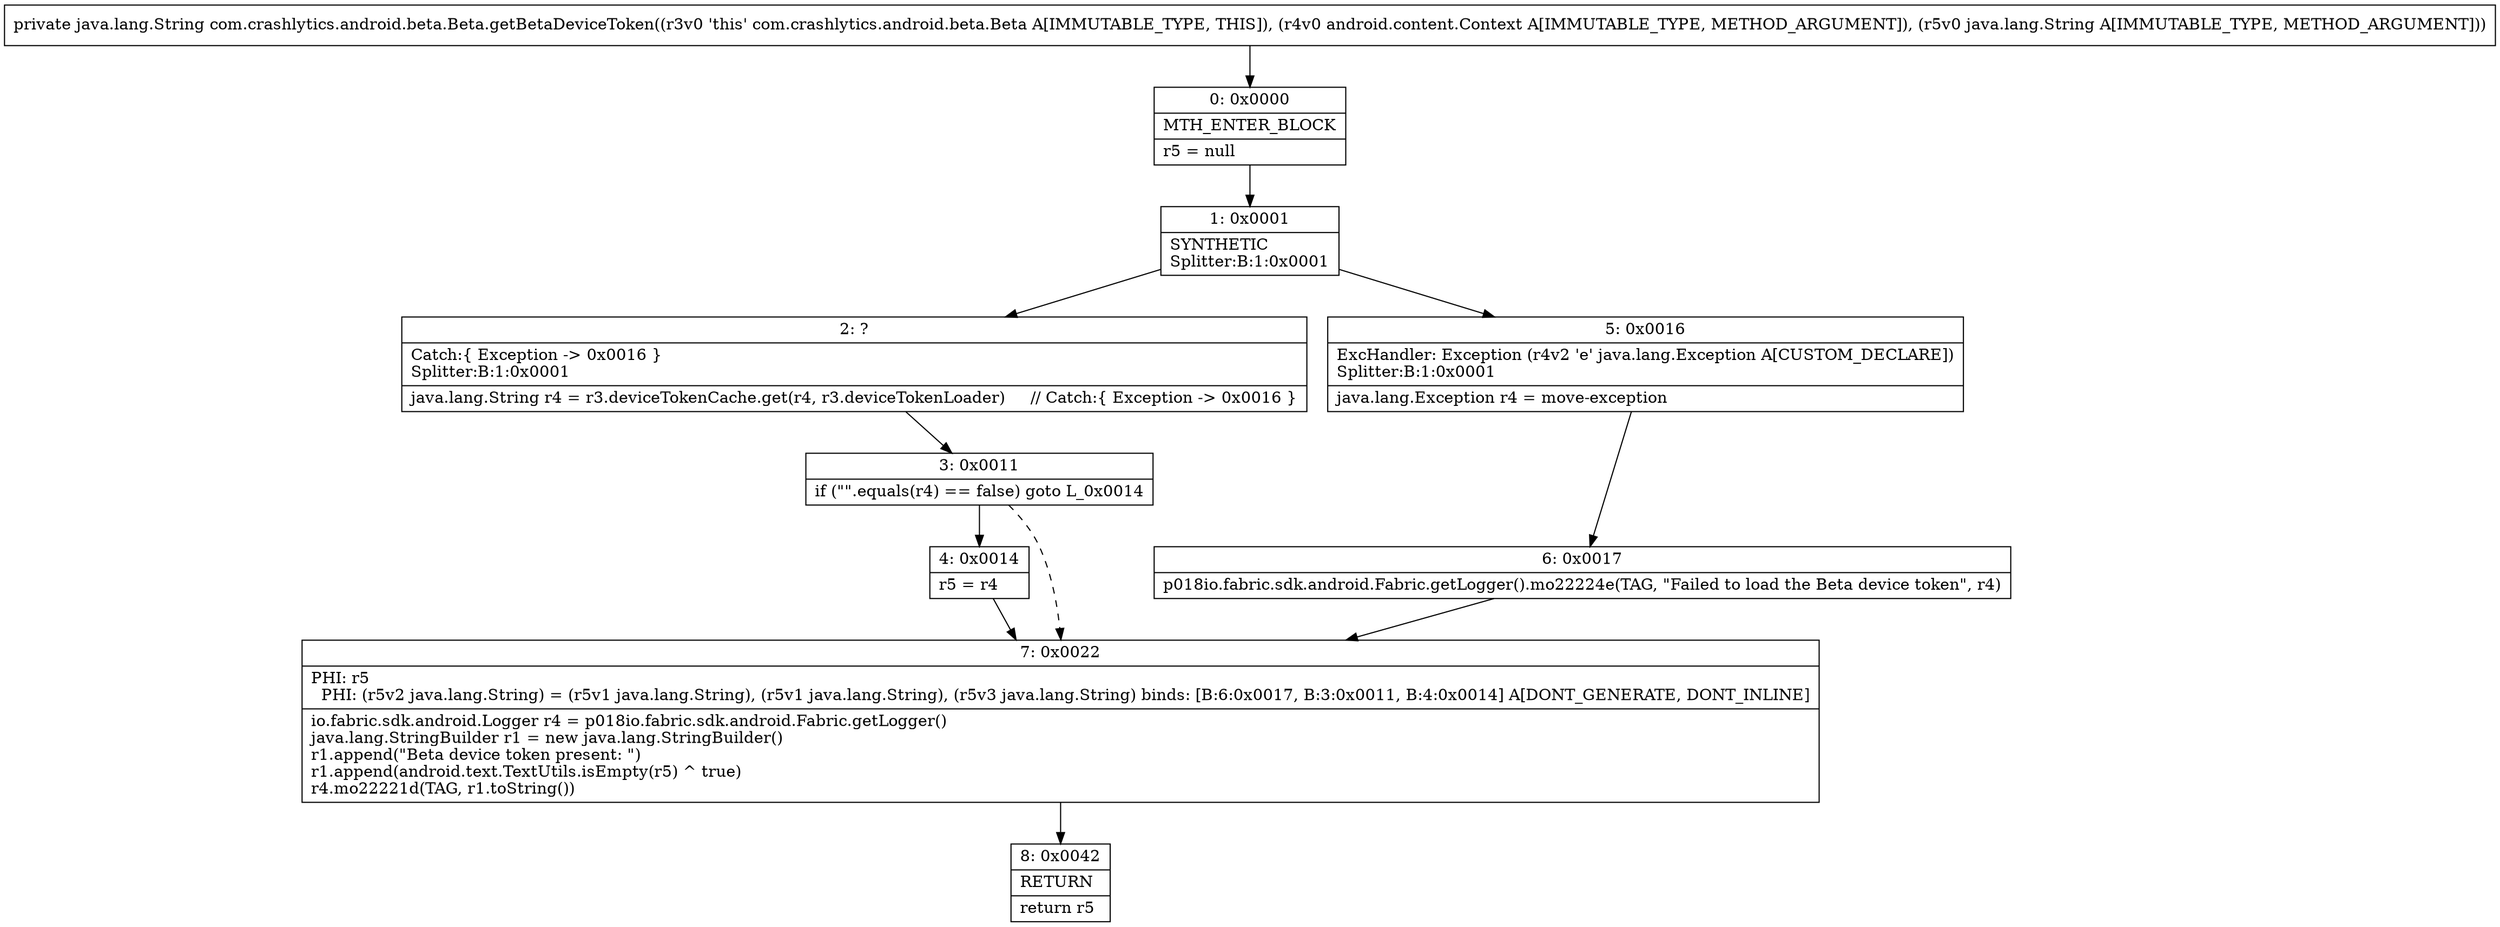 digraph "CFG forcom.crashlytics.android.beta.Beta.getBetaDeviceToken(Landroid\/content\/Context;Ljava\/lang\/String;)Ljava\/lang\/String;" {
Node_0 [shape=record,label="{0\:\ 0x0000|MTH_ENTER_BLOCK\l|r5 = null\l}"];
Node_1 [shape=record,label="{1\:\ 0x0001|SYNTHETIC\lSplitter:B:1:0x0001\l}"];
Node_2 [shape=record,label="{2\:\ ?|Catch:\{ Exception \-\> 0x0016 \}\lSplitter:B:1:0x0001\l|java.lang.String r4 = r3.deviceTokenCache.get(r4, r3.deviceTokenLoader)     \/\/ Catch:\{ Exception \-\> 0x0016 \}\l}"];
Node_3 [shape=record,label="{3\:\ 0x0011|if (\"\".equals(r4) == false) goto L_0x0014\l}"];
Node_4 [shape=record,label="{4\:\ 0x0014|r5 = r4\l}"];
Node_5 [shape=record,label="{5\:\ 0x0016|ExcHandler: Exception (r4v2 'e' java.lang.Exception A[CUSTOM_DECLARE])\lSplitter:B:1:0x0001\l|java.lang.Exception r4 = move\-exception\l}"];
Node_6 [shape=record,label="{6\:\ 0x0017|p018io.fabric.sdk.android.Fabric.getLogger().mo22224e(TAG, \"Failed to load the Beta device token\", r4)\l}"];
Node_7 [shape=record,label="{7\:\ 0x0022|PHI: r5 \l  PHI: (r5v2 java.lang.String) = (r5v1 java.lang.String), (r5v1 java.lang.String), (r5v3 java.lang.String) binds: [B:6:0x0017, B:3:0x0011, B:4:0x0014] A[DONT_GENERATE, DONT_INLINE]\l|io.fabric.sdk.android.Logger r4 = p018io.fabric.sdk.android.Fabric.getLogger()\ljava.lang.StringBuilder r1 = new java.lang.StringBuilder()\lr1.append(\"Beta device token present: \")\lr1.append(android.text.TextUtils.isEmpty(r5) ^ true)\lr4.mo22221d(TAG, r1.toString())\l}"];
Node_8 [shape=record,label="{8\:\ 0x0042|RETURN\l|return r5\l}"];
MethodNode[shape=record,label="{private java.lang.String com.crashlytics.android.beta.Beta.getBetaDeviceToken((r3v0 'this' com.crashlytics.android.beta.Beta A[IMMUTABLE_TYPE, THIS]), (r4v0 android.content.Context A[IMMUTABLE_TYPE, METHOD_ARGUMENT]), (r5v0 java.lang.String A[IMMUTABLE_TYPE, METHOD_ARGUMENT])) }"];
MethodNode -> Node_0;
Node_0 -> Node_1;
Node_1 -> Node_2;
Node_1 -> Node_5;
Node_2 -> Node_3;
Node_3 -> Node_4;
Node_3 -> Node_7[style=dashed];
Node_4 -> Node_7;
Node_5 -> Node_6;
Node_6 -> Node_7;
Node_7 -> Node_8;
}

